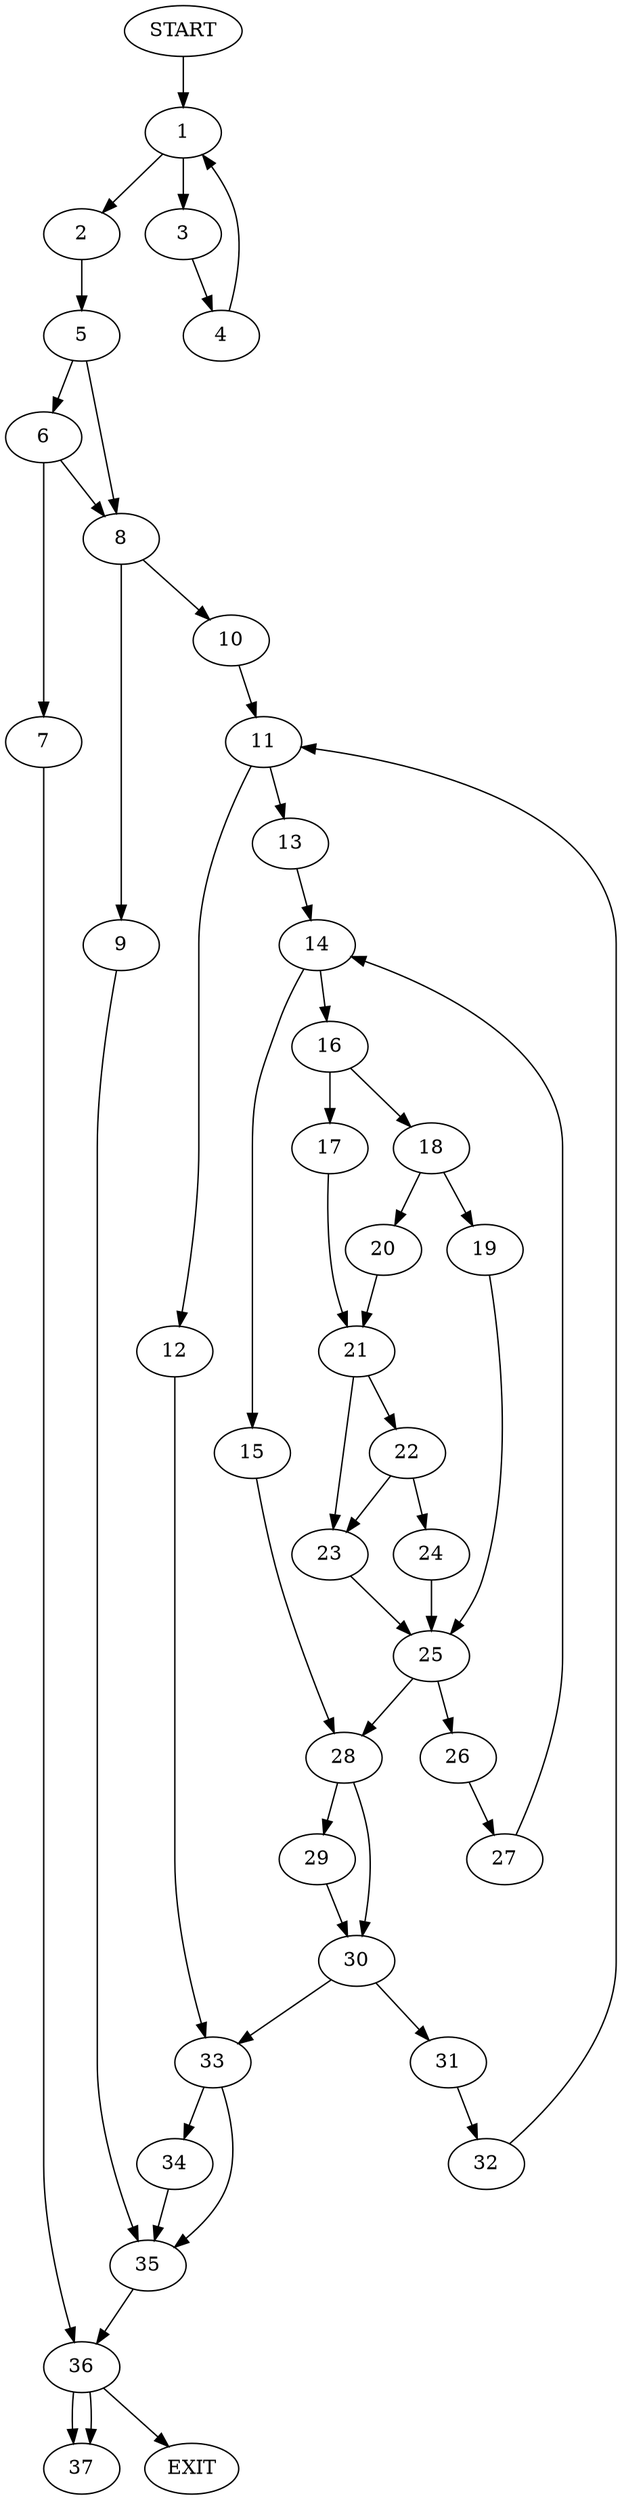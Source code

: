 digraph { 
0 [label="START"];
1;
2;
3;
4;
5;
6;
7;
8;
9;
10;
11;
12;
13;
14;
15;
16;
17;
18;
19;
20;
21;
22;
23;
24;
25;
26;
27;
28;
29;
30;
31;
32;
33;
34;
35;
36;
37;
38[label="EXIT"];
0 -> 1;
1 -> 3;
1 -> 2;
2 -> 5;
3 -> 4;
4 -> 1;
5 -> 8;
5 -> 6;
6 -> 8;
6 -> 7;
7 -> 36;
8 -> 10;
8 -> 9;
9 -> 35;
10 -> 11;
11 -> 13;
11 -> 12;
12 -> 33;
13 -> 14;
14 -> 16;
14 -> 15;
15 -> 28;
16 -> 18;
16 -> 17;
17 -> 21;
18 -> 20;
18 -> 19;
19 -> 25;
20 -> 21;
21 -> 22;
21 -> 23;
22 -> 24;
22 -> 23;
23 -> 25;
24 -> 25;
25 -> 28;
25 -> 26;
26 -> 27;
27 -> 14;
28 -> 30;
28 -> 29;
29 -> 30;
30 -> 33;
30 -> 31;
31 -> 32;
32 -> 11;
33 -> 35;
33 -> 34;
34 -> 35;
35 -> 36;
36 -> 38;
36 -> 37;
36:s2 -> 37;
}